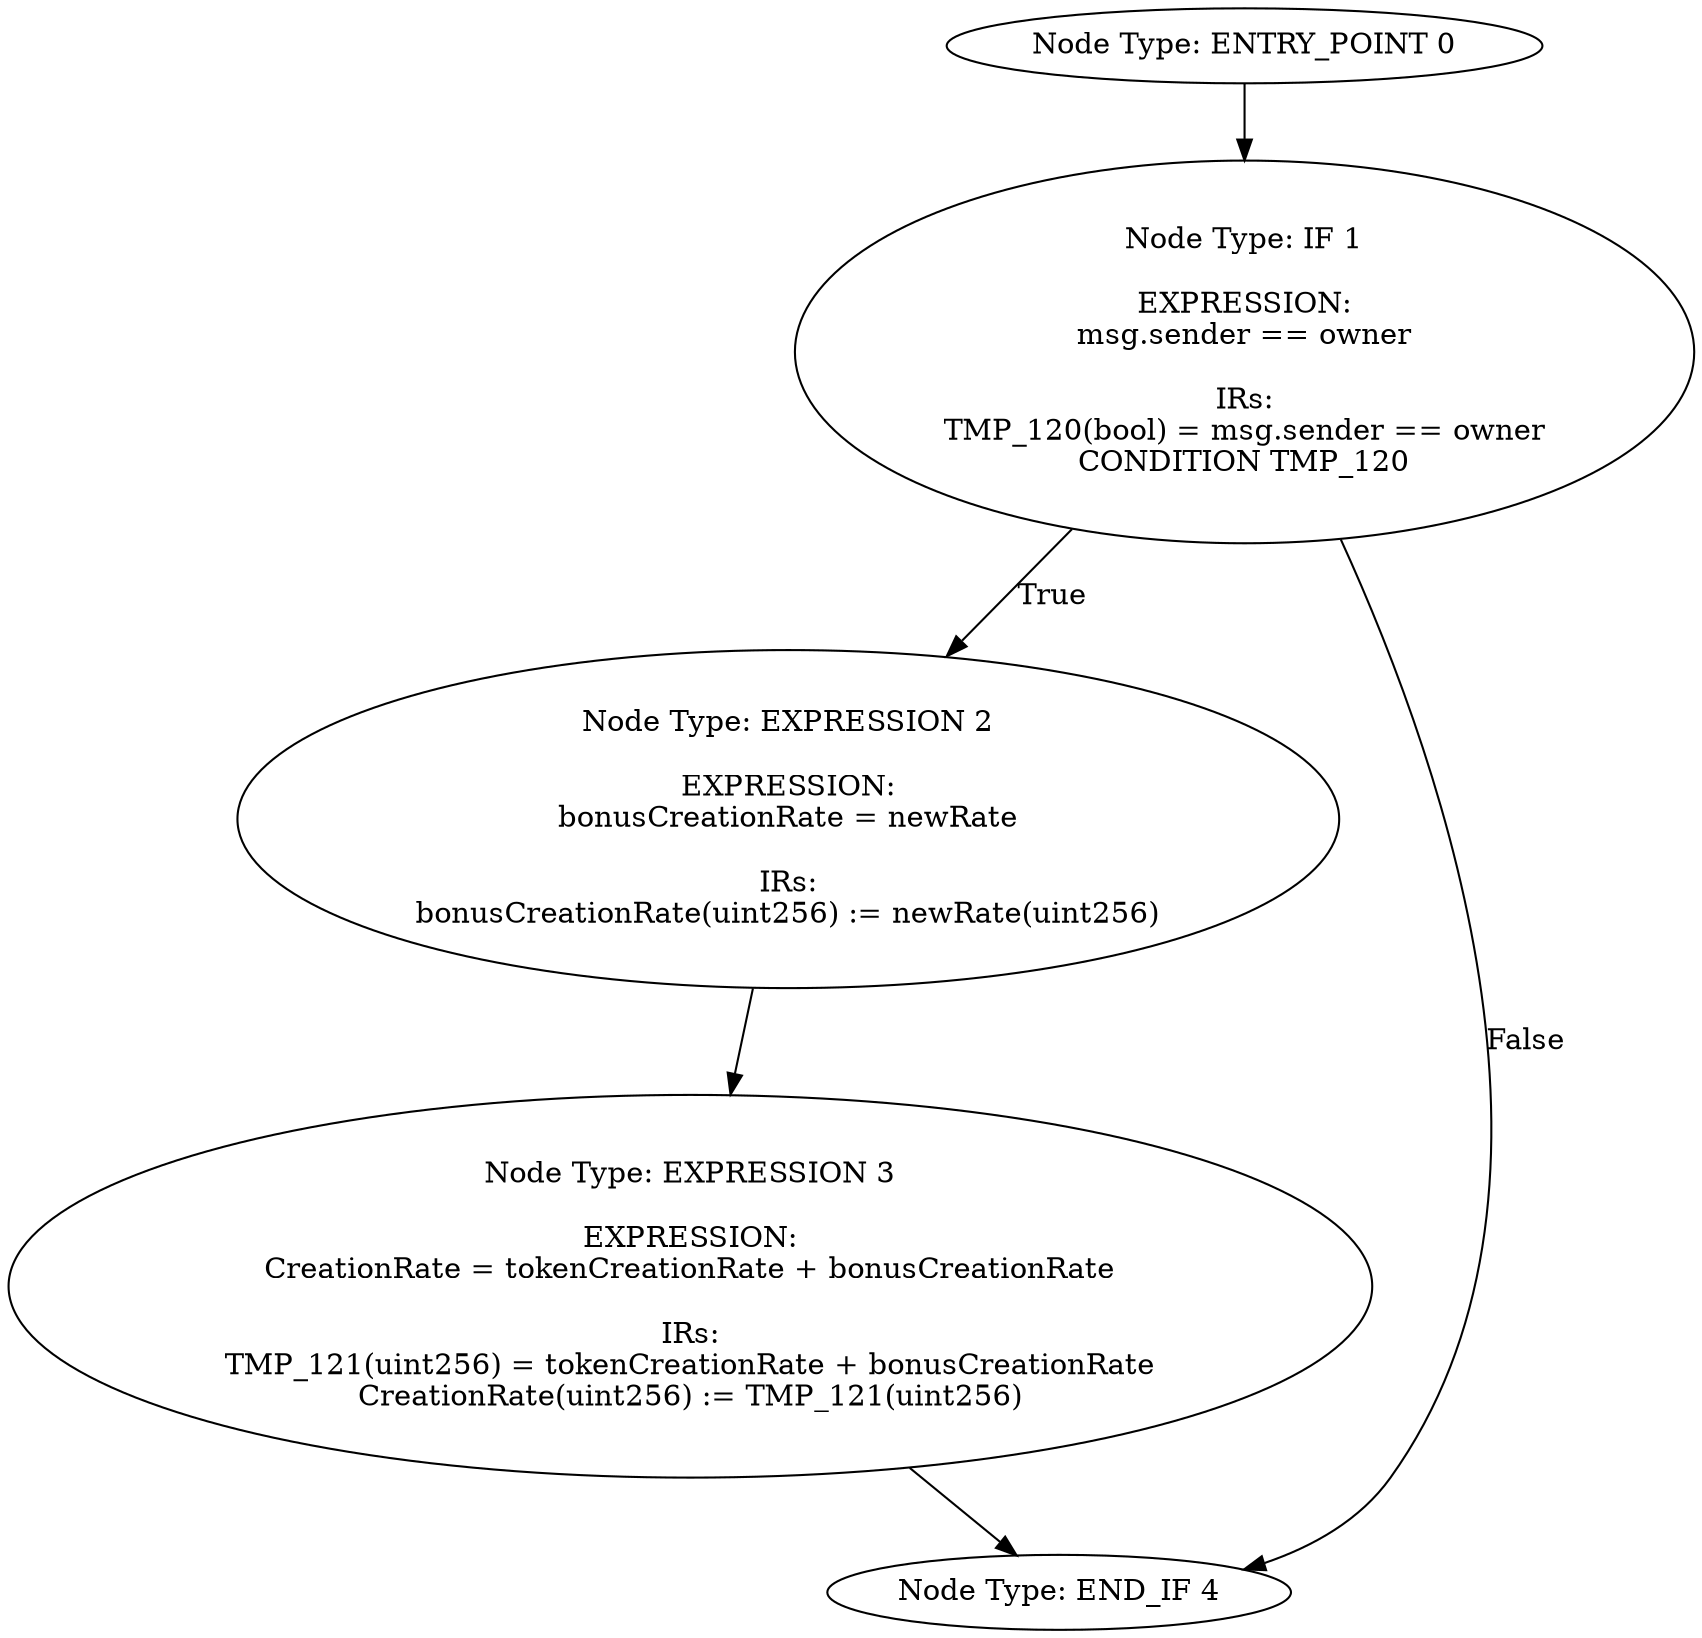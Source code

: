digraph{
0[label="Node Type: ENTRY_POINT 0
"];
0->1;
1[label="Node Type: IF 1

EXPRESSION:
msg.sender == owner

IRs:
TMP_120(bool) = msg.sender == owner
CONDITION TMP_120"];
1->2[label="True"];
1->4[label="False"];
2[label="Node Type: EXPRESSION 2

EXPRESSION:
bonusCreationRate = newRate

IRs:
bonusCreationRate(uint256) := newRate(uint256)"];
2->3;
3[label="Node Type: EXPRESSION 3

EXPRESSION:
CreationRate = tokenCreationRate + bonusCreationRate

IRs:
TMP_121(uint256) = tokenCreationRate + bonusCreationRate
CreationRate(uint256) := TMP_121(uint256)"];
3->4;
4[label="Node Type: END_IF 4
"];
}
